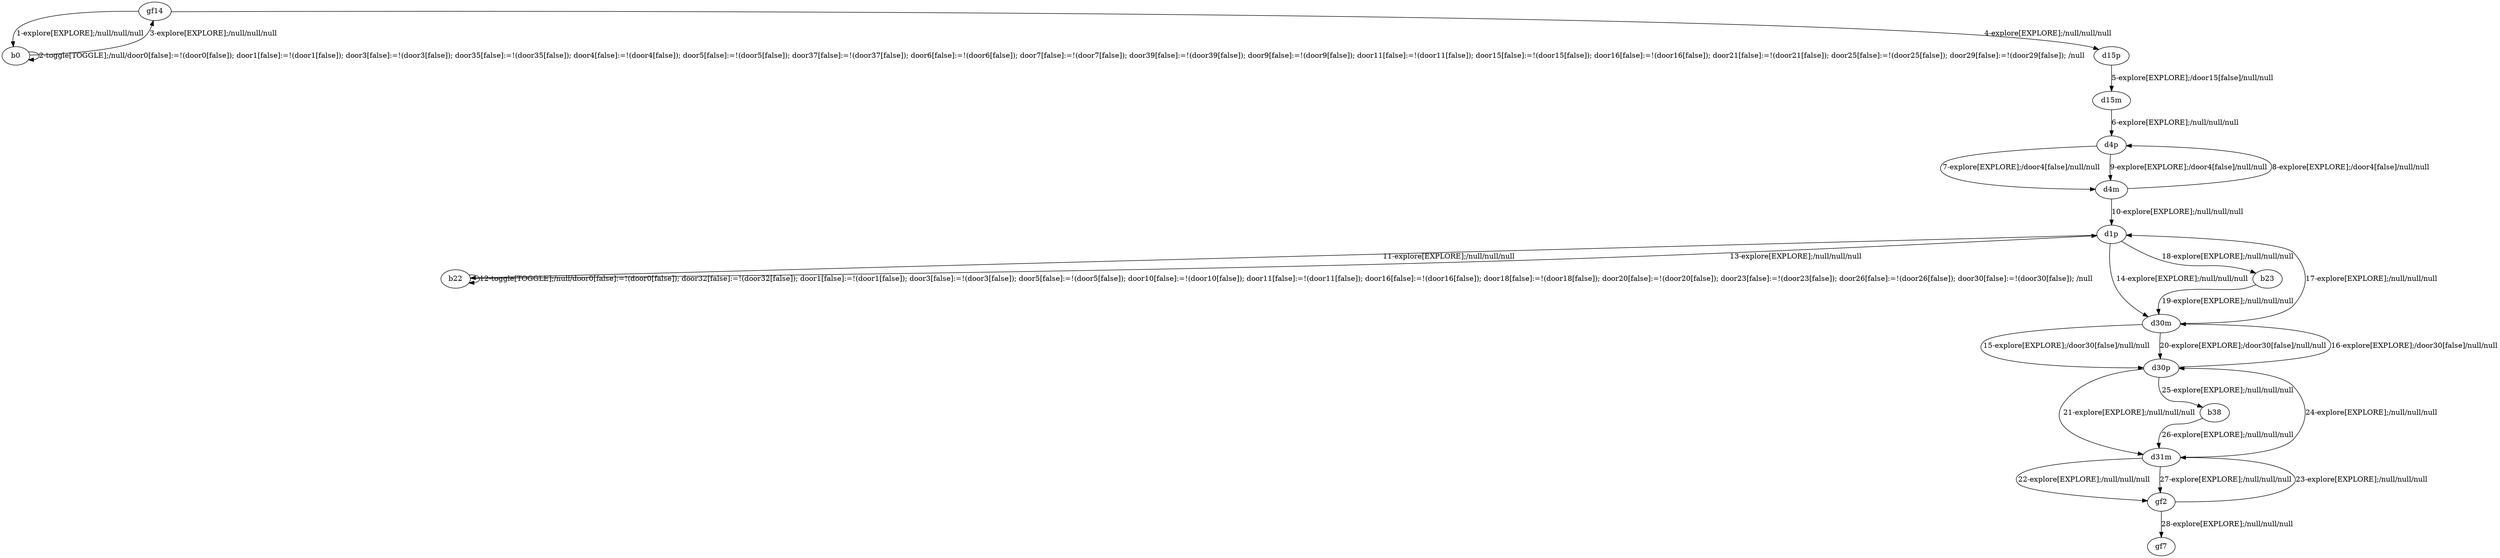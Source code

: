 # Total number of goals covered by this test: 1
# gf2 --> gf7

digraph g {
"gf14" -> "b0" [label = "1-explore[EXPLORE];/null/null/null"];
"b0" -> "b0" [label = "2-toggle[TOGGLE];/null/door0[false]:=!(door0[false]); door1[false]:=!(door1[false]); door3[false]:=!(door3[false]); door35[false]:=!(door35[false]); door4[false]:=!(door4[false]); door5[false]:=!(door5[false]); door37[false]:=!(door37[false]); door6[false]:=!(door6[false]); door7[false]:=!(door7[false]); door39[false]:=!(door39[false]); door9[false]:=!(door9[false]); door11[false]:=!(door11[false]); door15[false]:=!(door15[false]); door16[false]:=!(door16[false]); door21[false]:=!(door21[false]); door25[false]:=!(door25[false]); door29[false]:=!(door29[false]); /null"];
"b0" -> "gf14" [label = "3-explore[EXPLORE];/null/null/null"];
"gf14" -> "d15p" [label = "4-explore[EXPLORE];/null/null/null"];
"d15p" -> "d15m" [label = "5-explore[EXPLORE];/door15[false]/null/null"];
"d15m" -> "d4p" [label = "6-explore[EXPLORE];/null/null/null"];
"d4p" -> "d4m" [label = "7-explore[EXPLORE];/door4[false]/null/null"];
"d4m" -> "d4p" [label = "8-explore[EXPLORE];/door4[false]/null/null"];
"d4p" -> "d4m" [label = "9-explore[EXPLORE];/door4[false]/null/null"];
"d4m" -> "d1p" [label = "10-explore[EXPLORE];/null/null/null"];
"d1p" -> "b22" [label = "11-explore[EXPLORE];/null/null/null"];
"b22" -> "b22" [label = "12-toggle[TOGGLE];/null/door0[false]:=!(door0[false]); door32[false]:=!(door32[false]); door1[false]:=!(door1[false]); door3[false]:=!(door3[false]); door5[false]:=!(door5[false]); door10[false]:=!(door10[false]); door11[false]:=!(door11[false]); door16[false]:=!(door16[false]); door18[false]:=!(door18[false]); door20[false]:=!(door20[false]); door23[false]:=!(door23[false]); door26[false]:=!(door26[false]); door30[false]:=!(door30[false]); /null"];
"b22" -> "d1p" [label = "13-explore[EXPLORE];/null/null/null"];
"d1p" -> "d30m" [label = "14-explore[EXPLORE];/null/null/null"];
"d30m" -> "d30p" [label = "15-explore[EXPLORE];/door30[false]/null/null"];
"d30p" -> "d30m" [label = "16-explore[EXPLORE];/door30[false]/null/null"];
"d30m" -> "d1p" [label = "17-explore[EXPLORE];/null/null/null"];
"d1p" -> "b23" [label = "18-explore[EXPLORE];/null/null/null"];
"b23" -> "d30m" [label = "19-explore[EXPLORE];/null/null/null"];
"d30m" -> "d30p" [label = "20-explore[EXPLORE];/door30[false]/null/null"];
"d30p" -> "d31m" [label = "21-explore[EXPLORE];/null/null/null"];
"d31m" -> "gf2" [label = "22-explore[EXPLORE];/null/null/null"];
"gf2" -> "d31m" [label = "23-explore[EXPLORE];/null/null/null"];
"d31m" -> "d30p" [label = "24-explore[EXPLORE];/null/null/null"];
"d30p" -> "b38" [label = "25-explore[EXPLORE];/null/null/null"];
"b38" -> "d31m" [label = "26-explore[EXPLORE];/null/null/null"];
"d31m" -> "gf2" [label = "27-explore[EXPLORE];/null/null/null"];
"gf2" -> "gf7" [label = "28-explore[EXPLORE];/null/null/null"];
}